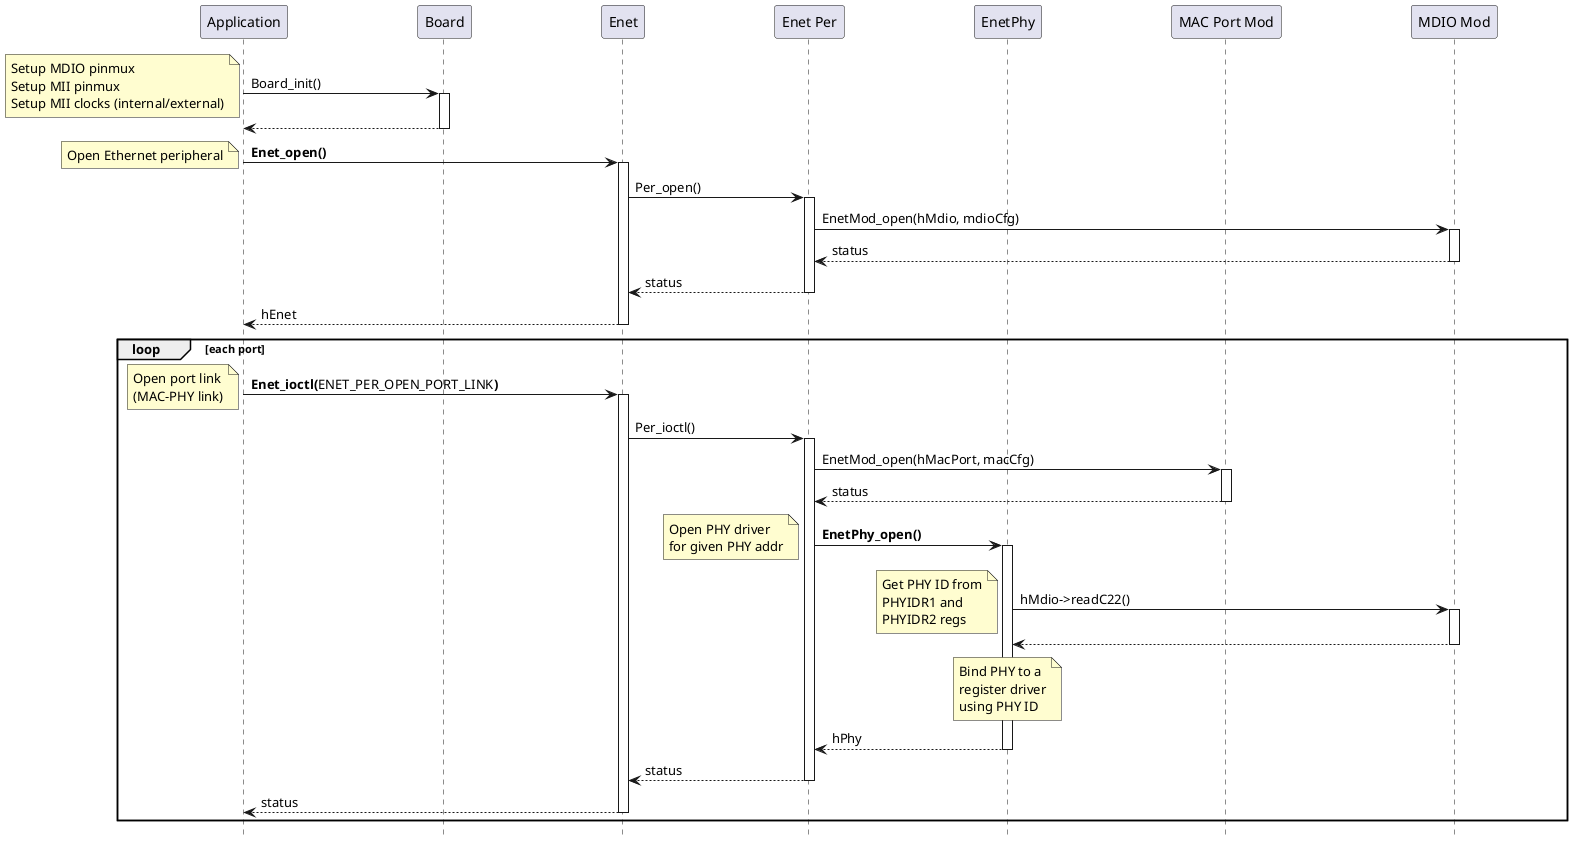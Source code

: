 @startuml
'Enet open sequence

skinparam sequenceParticipantPadding  60

skinparam note {
    BackgroundColor #FFFDD0
}

hide footbox

participant App  as "Application"  order 1
participant Brd  as "Board"        order 2
participant Enet as "Enet"         order 3
participant Per  as "Enet Per"     order 4
participant Phy  as "EnetPhy"      order 5
participant Mac  as "MAC Port Mod" order 6
participant Mdio as "MDIO Mod"     order 7

App   -> Brd            : Board_init()
note left               : Setup MDIO pinmux\nSetup MII pinmux\nSetup MII clocks (internal/external)
activate Brd
Brd  --> App
deactivate Brd

App   -> Enet           : <b>Enet_open()</b>
note left               : Open Ethernet peripheral
activate Enet
Enet  -> Per            : Per_open()
activate Per

Per   -> Mdio           : EnetMod_open(hMdio, mdioCfg)
activate Mdio
Mdio --> Per            : status
deactivate Mdio

Per  --> Enet           : status
deactivate Per

Enet --> App            : hEnet
deactivate Enet

loop each port
App   -> Enet           : <b>Enet_ioctl(</b>ENET_PER_OPEN_PORT_LINK<b>)</b>
note left               : Open port link\n(MAC-PHY link)
activate Enet
Enet  -> Per            : Per_ioctl()
activate Per

Per   -> Mac            : EnetMod_open(hMacPort, macCfg)
activate Mac
Mac  --> Per            : status
deactivate Mac

Per   -> Phy            : <b>EnetPhy_open()</b>
note left               : Open PHY driver\nfor given PHY addr
activate Phy

Phy   -> Mdio           : hMdio->readC22()
note left               : Get PHY ID from\nPHYIDR1 and\nPHYIDR2 regs
activate Mdio
Mdio --> Phy
deactivate Mdio

note over Phy           : Bind PHY to a\nregister driver\nusing PHY ID

Phy  --> Per            : hPhy
deactivate Phy

Per  --> Enet           : status
deactivate Per

Enet --> App            : status
deactivate Enet
end

@enduml
